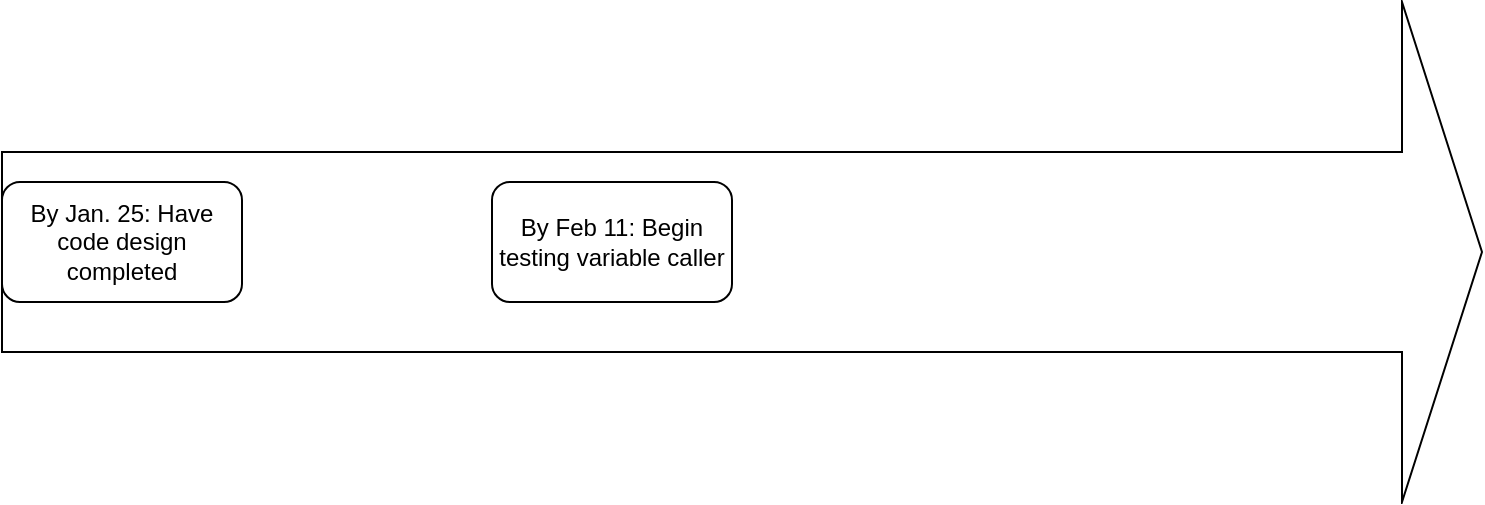 <mxfile version="20.8.4" type="github">
  <diagram id="T_eNVjX2y1J2fpJTGCPz" name="Page-1">
    <mxGraphModel dx="794" dy="373" grid="1" gridSize="10" guides="1" tooltips="1" connect="1" arrows="1" fold="1" page="1" pageScale="1" pageWidth="850" pageHeight="1100" math="0" shadow="0">
      <root>
        <mxCell id="0" />
        <mxCell id="1" parent="0" />
        <mxCell id="NGMco84n5WukVCoRp7ES-1" value="" style="html=1;shadow=0;dashed=0;align=center;verticalAlign=middle;shape=mxgraph.arrows2.arrow;dy=0.6;dx=40;notch=0;" vertex="1" parent="1">
          <mxGeometry x="60" y="40" width="740" height="250" as="geometry" />
        </mxCell>
        <mxCell id="NGMco84n5WukVCoRp7ES-2" value="By Jan. 25: Have code design completed" style="rounded=1;whiteSpace=wrap;html=1;" vertex="1" parent="1">
          <mxGeometry x="60" y="130" width="120" height="60" as="geometry" />
        </mxCell>
        <mxCell id="NGMco84n5WukVCoRp7ES-3" value="By Feb 11: Begin testing variable caller" style="rounded=1;whiteSpace=wrap;html=1;" vertex="1" parent="1">
          <mxGeometry x="305" y="130" width="120" height="60" as="geometry" />
        </mxCell>
      </root>
    </mxGraphModel>
  </diagram>
</mxfile>
